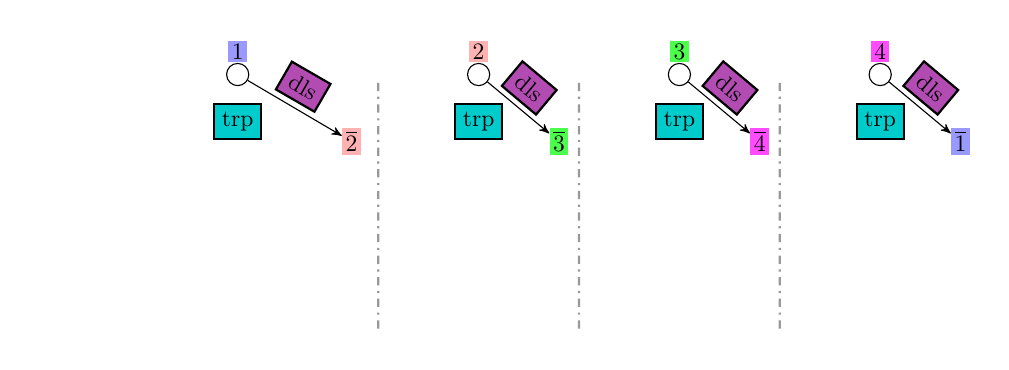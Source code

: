\usetikzlibrary{arrows,fit}
\begin{tikzpicture}
[
	scale=0.85,
	transform shape
%	edge from parent/.style={draw,->,>=stealth'}
]

\path[use as bounding box] (-30mm,7mm) rectangle (111mm,-40mm);

\definecolor{ref1col}{rgb}{0.6,0.6,1.0}
\definecolor{ref2col}{rgb}{1.0,0.7,0.7}
\definecolor{ref3col}{rgb}{0.3,1.0,0.3}
\definecolor{ref4col}{rgb}{1.0,0.3,1.0}
\definecolor{trpcol}{rgb}{0.0,0.8, 0.8}
\definecolor{dlscol}{rgb}{0.7,0.3,0.7}

\tikzstyle{state}=[draw,circle]
\tikzstyle{trans}=[draw,->,>=stealth']
\tikzstyle{abstr}=[draw,dotted,thick]
\tikzstyle{ref}=[rectangle,inner sep=0.5mm]
\tikzstyle{sepline}=[draw=black!40,thick,dashdotted]
\tikzstyle{trpbox}=[thick,draw=black,fill=trpcol]
\tikzstyle{dlsbox}=[above,yshift=1mm,thick,draw=black,fill=dlscol]

% Automaton 1
\node[state] (q1) at (0mm,0mm) {};
\node[] (r4) [below of=q1] {};
\node[node distance=14mm] (r3) [left of=r4] {};
%\node[ref,fill=ref4col,node distance=7mm] (r1) [left of=r3] {$\overline{4}$};
\node[] (r5) [right of=r4] {};
\node[ref,fill=ref2col,node distance=7mm] (r2) [right of=r5] {$\overline{2}$};

%\draw (q1) edge[trans] node[near start,label={above:p}] (r1mid) {} (r1);
\draw (q1) edge[trans] node[dlsbox,rotate=-30] {dls} (r2);
%\draw (q1) edge[trans] node[near start,label={below right:t}] (r4mid) {} (r4);
%\draw (r1mid.center) to[out=-45,in=225] node[trpbox] {trp} (r2mid.center);

\node[trpbox,below of=q1,yshift=3mm]  {trp};

\node[anchor=south,ref,fill=ref1col] at (q1.north) {1};

\node (adfdfds) [right of=q1,xshift=11mm] {};
\node (adfdfds2) [below of=adfdfds,yshift=-30mm] {};
\draw[sepline] (adfdfds) edge (adfdfds2);

% Automaton 2
\node[state] (bq1) [right of=q1,xshift=26mm] {};
\node[] (br4) [below of=bq1] {};
\node[] (br3) [node distance=6mm,left of=br4] {};
%\node[ref,fill=ref1col] (br1) [node distance=6mm,left of=br3] {$\overline{1}$};
\node[] (br5) [node distance=6mm,right of=br4] {};
\node[ref,fill=ref3col] (br2) [node distance=6mm,right of=br5] {$\overline{3}$};

%\draw (bq1) edge[trans] node[near start,label={above:p}] (br1mid) {} (br1);
\draw (bq1) edge[trans] node[dlsbox,rotate=-40] {dls} (br2);
%\draw (bq1) edge[trans] node[near start,label={below right:t}] (br4mid) {} (br4);
%\draw (br1mid.center) to[out=-45,in=225] node[trpbox] {trp} (br2mid.center);

\node[trpbox,below of=bq1,yshift=3mm]  {trp};

\node[anchor=south,ref,fill=ref2col] at (bq1.north) {2};

\node (badfdfds) [right of=bq1,xshift=5mm] {};
\node (badfdfds2) [below of=badfdfds,yshift=-30mm] {};
\draw[sepline] (badfdfds) edge (badfdfds2);


% Automaton 3
\node[state] (cq1) [right of=bq1,xshift=20mm] {};
\node[] (cr4) [below of=cq1] {};
\node[] (cr3) [node distance=6mm,left of=cr4] {};
%\node[ref,fill=ref2col] (cr1) [node distance=6mm,left of=cr3] {$\overline{2}$};
\node[] (cr5) [node distance=6mm,right of=cr4] {};
\node[ref,fill=ref4col] (cr2) [node distance=6mm,right of=cr5] {$\overline{4}$};

%\draw (cq1) edge[trans] node[near start,label={above:p}] (cr1mid) {} (cr1);
\draw (cq1) edge[trans] node[dlsbox,rotate=-40] {dls} (cr2);
%\draw (cq1) edge[trans] node[near start,label={below right:t}] (cr4mid) {} (cr4);
%\draw (cr1mid.center) to[out=-45,in=225] node[trpbox] {trp} (cr2mid.center);

\node[trpbox,below of=cq1,yshift=3mm]  {trp};

\node[anchor=south,ref,fill=ref3col] at (cq1.north) {3};

\node (cadfdfds) [right of=cq1,xshift=5mm] {};
\node (cadfdfds2) [below of=cadfdfds,yshift=-30mm] {};
\draw[sepline] (cadfdfds) edge (cadfdfds2);



% Automaton 4
\node[state] (dq1) [right of=cq1,xshift=20mm] {};
\node[] (dr4) [below of=dq1] {};
\node[] (dr3) [node distance=6mm,left of=dr4] {};
%\node[ref,fill=ref3col] (dr1) [node distance=6mm,left of=dr3] {$\overline{3}$};
\node[] (dr5) [node distance=6mm,right of=dr4] {};
\node[ref,fill=ref1col] (dr2) [node distance=6mm,right of=dr5] {$\overline{1}$};

%\draw (dq1) edge[trans] node[near start,label={above:p}] (dr1mid) {} (dr1);
\draw (dq1) edge[trans] node[dlsbox,rotate=-40] {dls} (dr2);
%\draw (dq1) edge[trans] node[near start,label={below right:t}] (dr4mid) {} (dr4);
%\draw (dr1mid.center) to[out=-45,in=225] node[trpbox] {trp} (dr2mid.center);

\node[trpbox,below of=dq1,yshift=3mm]  {trp};


\node[anchor=south,ref,fill=ref4col] at (dq1.north) {4};

\end{tikzpicture}
